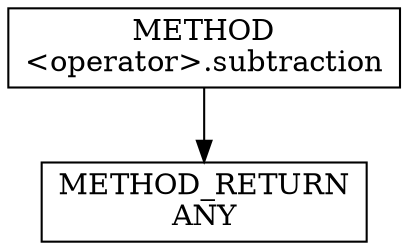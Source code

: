 digraph "&lt;operator&gt;.subtraction" {  
node [shape="rect"];  
"111669149739" [label = <METHOD<BR/>&lt;operator&gt;.subtraction> ]
"128849018923" [label = <METHOD_RETURN<BR/>ANY> ]
  "111669149739" -> "128849018923" 
}
